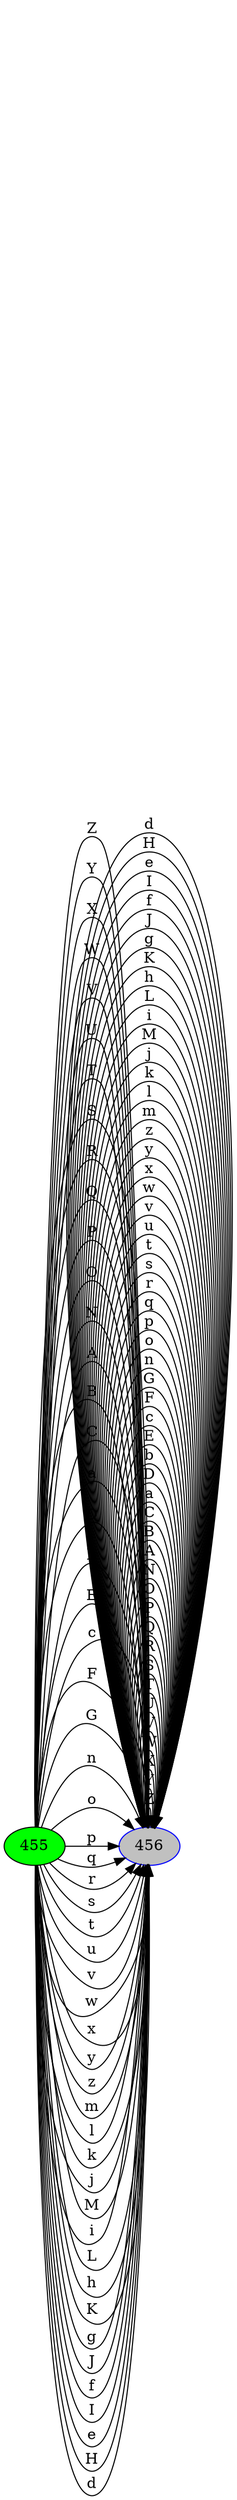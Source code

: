 digraph NFA {
	rankdir=LR;
	456 -> 456 [label="Z"];
	456 -> 456 [label="Y"];
	456 -> 456 [label="X"];
	456 -> 456 [label="W"];
	456 -> 456 [label="V"];
	456 -> 456 [label="U"];
	456 -> 456 [label="T"];
	456 -> 456 [label="S"];
	456 -> 456 [label="R"];
	456 -> 456 [label="Q"];
	456 -> 456 [label="P"];
	456 -> 456 [label="O"];
	456 -> 456 [label="N"];
	456 -> 456 [label="A"];
	456 -> 456 [label="B"];
	456 -> 456 [label="C"];
	456 -> 456 [label="a"];
	456 -> 456 [label="D"];
	456 -> 456 [label="b"];
	456 -> 456 [label="E"];
	456 -> 456 [label="c"];
	456 -> 456 [label="F"];
	456 -> 456 [label="G"];
	456 -> 456 [label="n"];
	456 -> 456 [label="o"];
	456 -> 456 [label="p"];
	456 -> 456 [label="q"];
	456 -> 456 [label="r"];
	456 -> 456 [label="s"];
	456 -> 456 [label="t"];
	456 -> 456 [label="u"];
	456 -> 456 [label="v"];
	456 -> 456 [label="w"];
	456 -> 456 [label="x"];
	456 -> 456 [label="y"];
	456 -> 456 [label="z"];
	456 -> 456 [label="m"];
	456 -> 456 [label="l"];
	456 -> 456 [label="k"];
	456 -> 456 [label="j"];
	456 -> 456 [label="M"];
	456 -> 456 [label="i"];
	456 -> 456 [label="L"];
	456 -> 456 [label="h"];
	456 -> 456 [label="K"];
	456 -> 456 [label="g"];
	456 -> 456 [label="J"];
	456 -> 456 [label="f"];
	456 -> 456 [label="I"];
	456 -> 456 [label="e"];
	456 -> 456 [label="H"];
	456 -> 456 [label="d"];
	455 -> 456 [label="Z"];
	455 -> 456 [label="Y"];
	455 -> 456 [label="X"];
	455 -> 456 [label="W"];
	455 -> 456 [label="V"];
	455 -> 456 [label="U"];
	455 -> 456 [label="T"];
	455 -> 456 [label="S"];
	455 -> 456 [label="R"];
	455 -> 456 [label="Q"];
	455 -> 456 [label="P"];
	455 -> 456 [label="O"];
	455 -> 456 [label="N"];
	455 -> 456 [label="A"];
	455 -> 456 [label="B"];
	455 -> 456 [label="C"];
	455 -> 456 [label="a"];
	455 -> 456 [label="D"];
	455 -> 456 [label="b"];
	455 -> 456 [label="E"];
	455 -> 456 [label="c"];
	455 -> 456 [label="F"];
	455 -> 456 [label="G"];
	455 -> 456 [label="n"];
	455 -> 456 [label="o"];
	455 -> 456 [label="p"];
	455 -> 456 [label="q"];
	455 -> 456 [label="r"];
	455 -> 456 [label="s"];
	455 -> 456 [label="t"];
	455 -> 456 [label="u"];
	455 -> 456 [label="v"];
	455 -> 456 [label="w"];
	455 -> 456 [label="x"];
	455 -> 456 [label="y"];
	455 -> 456 [label="z"];
	455 -> 456 [label="m"];
	455 -> 456 [label="l"];
	455 -> 456 [label="k"];
	455 -> 456 [label="j"];
	455 -> 456 [label="M"];
	455 -> 456 [label="i"];
	455 -> 456 [label="L"];
	455 -> 456 [label="h"];
	455 -> 456 [label="K"];
	455 -> 456 [label="g"];
	455 -> 456 [label="J"];
	455 -> 456 [label="f"];
	455 -> 456 [label="I"];
	455 -> 456 [label="e"];
	455 -> 456 [label="H"];
	455 -> 456 [label="d"];
	456 [style=filled fillcolor=grey color=blue]; 455 [style=filled fillcolor=green color=black];
}
